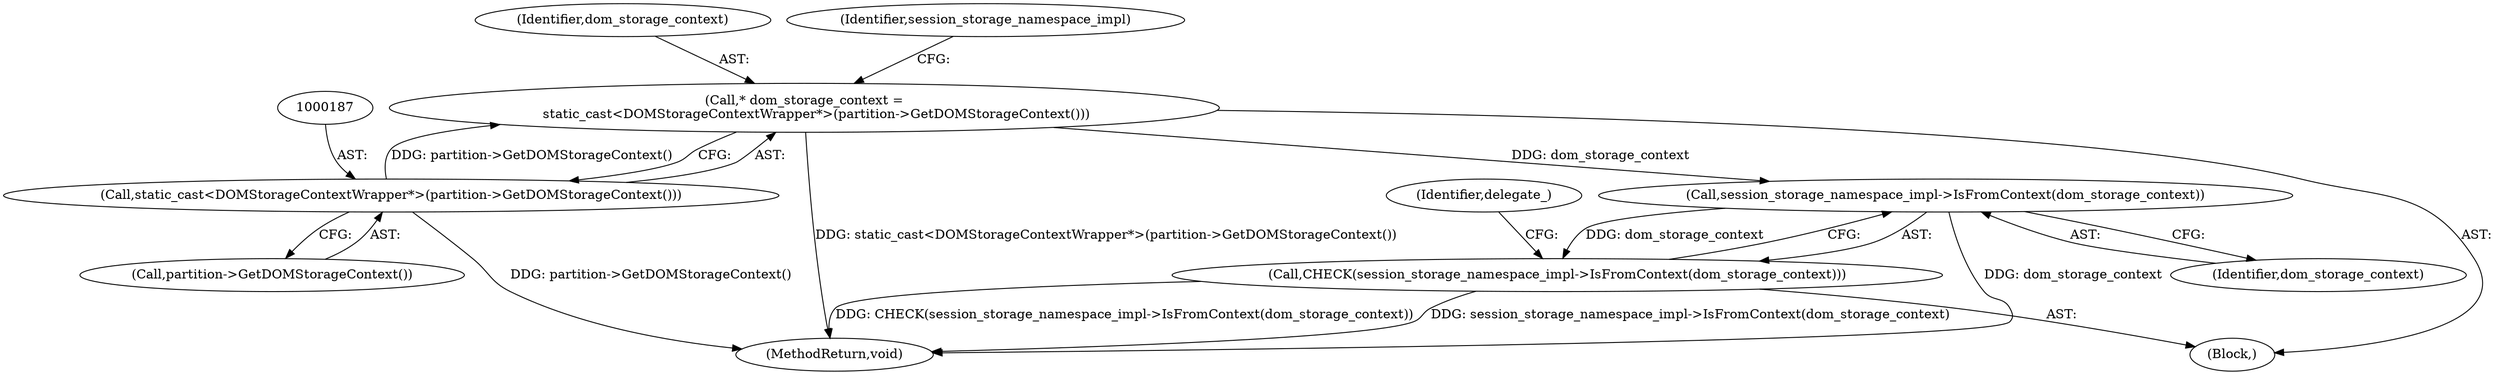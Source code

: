 digraph "0_Chrome_d18c519758c2e6043f0e1f00e2b69a55b3d7997f@pointer" {
"1000196" [label="(Call,session_storage_namespace_impl->IsFromContext(dom_storage_context))"];
"1000184" [label="(Call,* dom_storage_context =\n      static_cast<DOMStorageContextWrapper*>(partition->GetDOMStorageContext()))"];
"1000186" [label="(Call,static_cast<DOMStorageContextWrapper*>(partition->GetDOMStorageContext()))"];
"1000195" [label="(Call,CHECK(session_storage_namespace_impl->IsFromContext(dom_storage_context)))"];
"1000197" [label="(Identifier,dom_storage_context)"];
"1000186" [label="(Call,static_cast<DOMStorageContextWrapper*>(partition->GetDOMStorageContext()))"];
"1000185" [label="(Identifier,dom_storage_context)"];
"1000196" [label="(Call,session_storage_namespace_impl->IsFromContext(dom_storage_context))"];
"1000184" [label="(Call,* dom_storage_context =\n      static_cast<DOMStorageContextWrapper*>(partition->GetDOMStorageContext()))"];
"1000191" [label="(Identifier,session_storage_namespace_impl)"];
"1000200" [label="(Identifier,delegate_)"];
"1000111" [label="(Block,)"];
"1000195" [label="(Call,CHECK(session_storage_namespace_impl->IsFromContext(dom_storage_context)))"];
"1000464" [label="(MethodReturn,void)"];
"1000188" [label="(Call,partition->GetDOMStorageContext())"];
"1000196" -> "1000195"  [label="AST: "];
"1000196" -> "1000197"  [label="CFG: "];
"1000197" -> "1000196"  [label="AST: "];
"1000195" -> "1000196"  [label="CFG: "];
"1000196" -> "1000464"  [label="DDG: dom_storage_context"];
"1000196" -> "1000195"  [label="DDG: dom_storage_context"];
"1000184" -> "1000196"  [label="DDG: dom_storage_context"];
"1000184" -> "1000111"  [label="AST: "];
"1000184" -> "1000186"  [label="CFG: "];
"1000185" -> "1000184"  [label="AST: "];
"1000186" -> "1000184"  [label="AST: "];
"1000191" -> "1000184"  [label="CFG: "];
"1000184" -> "1000464"  [label="DDG: static_cast<DOMStorageContextWrapper*>(partition->GetDOMStorageContext())"];
"1000186" -> "1000184"  [label="DDG: partition->GetDOMStorageContext()"];
"1000186" -> "1000188"  [label="CFG: "];
"1000187" -> "1000186"  [label="AST: "];
"1000188" -> "1000186"  [label="AST: "];
"1000186" -> "1000464"  [label="DDG: partition->GetDOMStorageContext()"];
"1000195" -> "1000111"  [label="AST: "];
"1000200" -> "1000195"  [label="CFG: "];
"1000195" -> "1000464"  [label="DDG: CHECK(session_storage_namespace_impl->IsFromContext(dom_storage_context))"];
"1000195" -> "1000464"  [label="DDG: session_storage_namespace_impl->IsFromContext(dom_storage_context)"];
}
